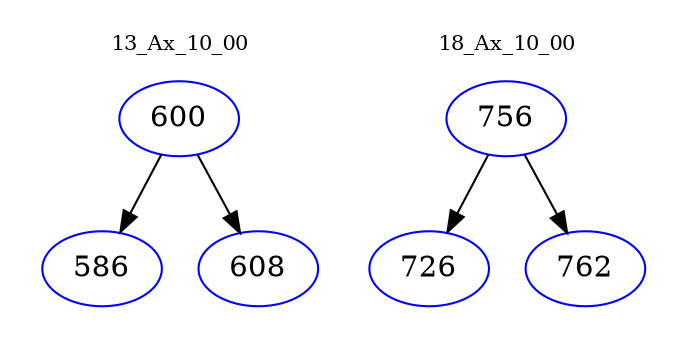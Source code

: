 digraph{
subgraph cluster_0 {
color = white
label = "13_Ax_10_00";
fontsize=10;
T0_600 [label="600", color="blue"]
T0_600 -> T0_586 [color="black"]
T0_586 [label="586", color="blue"]
T0_600 -> T0_608 [color="black"]
T0_608 [label="608", color="blue"]
}
subgraph cluster_1 {
color = white
label = "18_Ax_10_00";
fontsize=10;
T1_756 [label="756", color="blue"]
T1_756 -> T1_726 [color="black"]
T1_726 [label="726", color="blue"]
T1_756 -> T1_762 [color="black"]
T1_762 [label="762", color="blue"]
}
}
